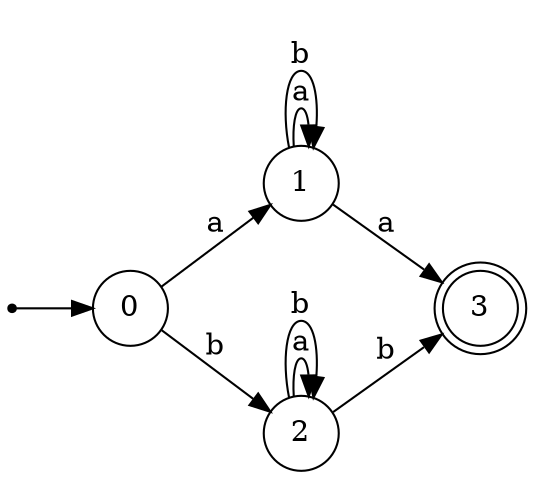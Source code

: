 digraph finite_state_machine {
	rankdir=LR;
	size="10,10"

	node [shape = doublecircle]; 3 ;
	node [shape = point ]; q;
	node [shape = circle];

	q -> 0
	0 -> 1 [label = "a"];
	0 -> 2 [label = "b"];
	1 -> 1 [label = "a"];
	1 -> 3 [label = "a"];
	1 -> 1 [label = "b"];
	2 -> 2 [label = "a"];
	2 -> 2 [label = "b"];
	2 -> 3 [label = "b"];

}